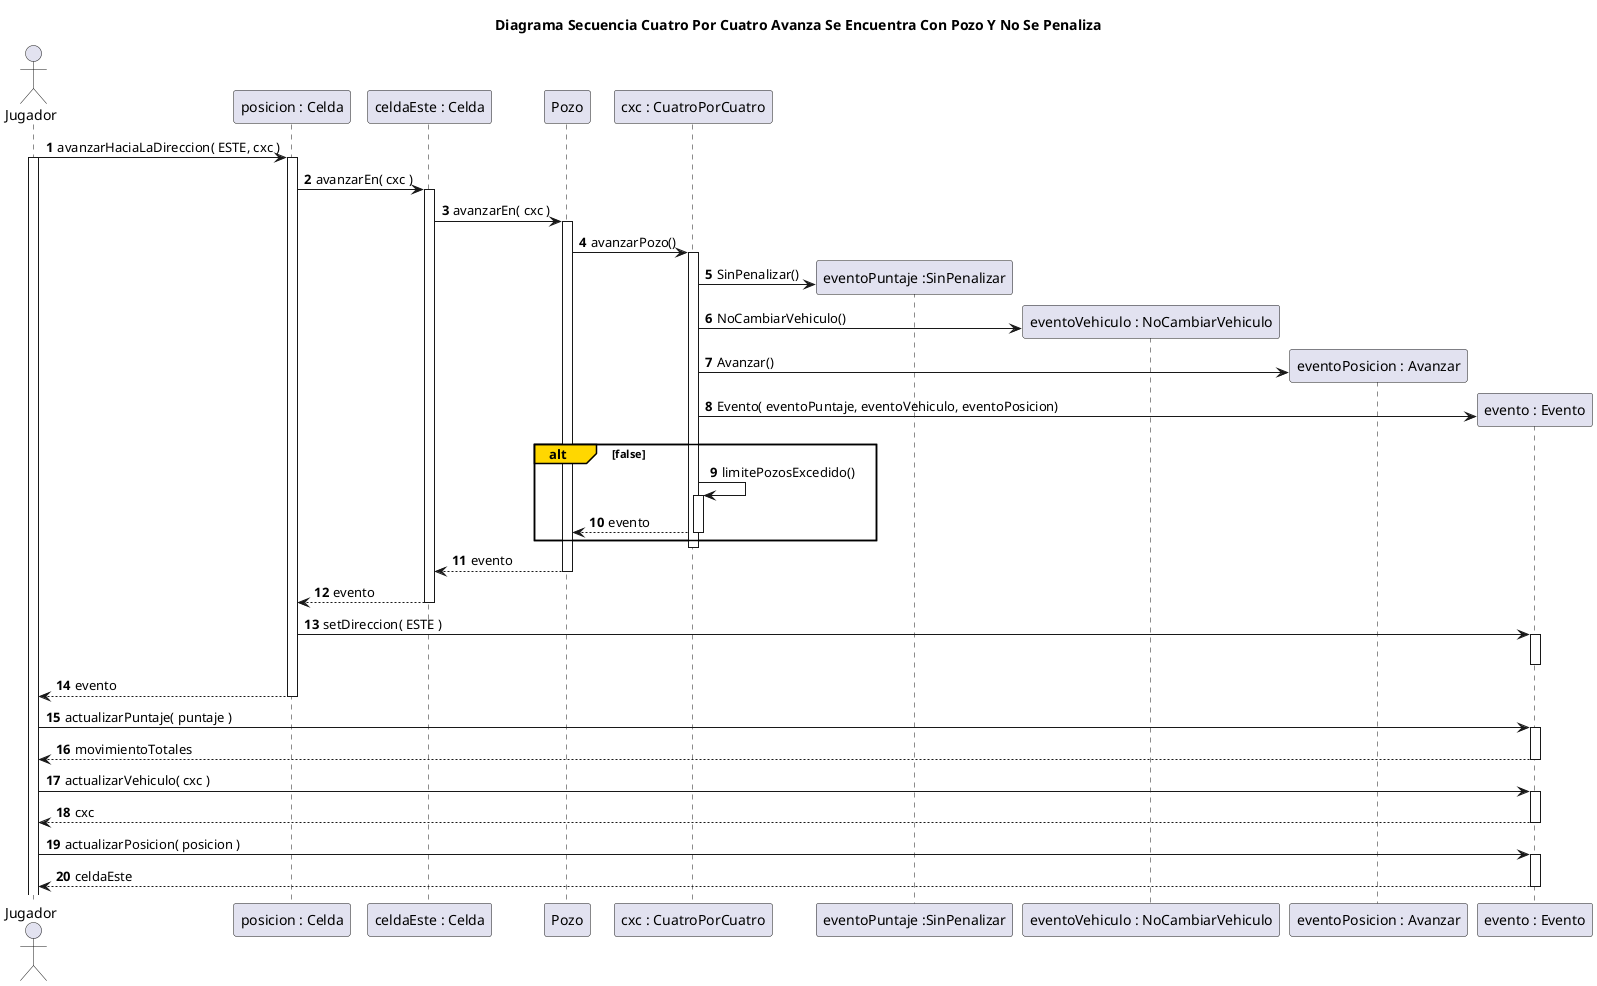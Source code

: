 @startuml
title Diagrama Secuencia Cuatro Por Cuatro Avanza Se Encuentra Con Pozo Y No Se Penaliza


autonumber

actor Jugador

Jugador -> "posicion : Celda"++: avanzarHaciaLaDireccion( ESTE, cxc )

activate Jugador
"posicion : Celda" -> "celdaEste : Celda"++: avanzarEn( cxc )


"celdaEste : Celda" -> Pozo++: avanzarEn( cxc )
Pozo -> "cxc : CuatroPorCuatro"++: avanzarPozo()

create "eventoPuntaje :SinPenalizar"
"cxc : CuatroPorCuatro"-> "eventoPuntaje :SinPenalizar": SinPenalizar()

create "eventoVehiculo : NoCambiarVehiculo"
"cxc : CuatroPorCuatro"-> "eventoVehiculo : NoCambiarVehiculo": NoCambiarVehiculo()

create "eventoPosicion : Avanzar"
"cxc : CuatroPorCuatro"-> "eventoPosicion : Avanzar": Avanzar()

create "evento : Evento"
"cxc : CuatroPorCuatro"  -> "evento : Evento": Evento( eventoPuntaje, eventoVehiculo, eventoPosicion)



alt#Gold   false
    "cxc : CuatroPorCuatro" -> "cxc : CuatroPorCuatro"++: limitePozosExcedido()
    "cxc : CuatroPorCuatro" --> Pozo: evento
    deactivate "cxc : CuatroPorCuatro"
end



deactivate "cxc : CuatroPorCuatro"

Pozo --> "celdaEste : Celda": evento
deactivate Pozo


"celdaEste : Celda" --> "posicion : Celda": evento
deactivate "celdaEste : Celda"

"posicion : Celda" -> "evento : Evento"++: setDireccion( ESTE )
deactivate "evento : Evento"
"posicion : Celda" --> Jugador--: evento


Jugador -> "evento : Evento"++: actualizarPuntaje( puntaje )
Jugador <-- "evento : Evento"--: movimientoTotales

Jugador -> "evento : Evento"++: actualizarVehiculo( cxc )
Jugador <-- "evento : Evento"--: cxc

Jugador -> "evento : Evento"++: actualizarPosicion( posicion )
Jugador <-- "evento : Evento"--: celdaEste
@enduml